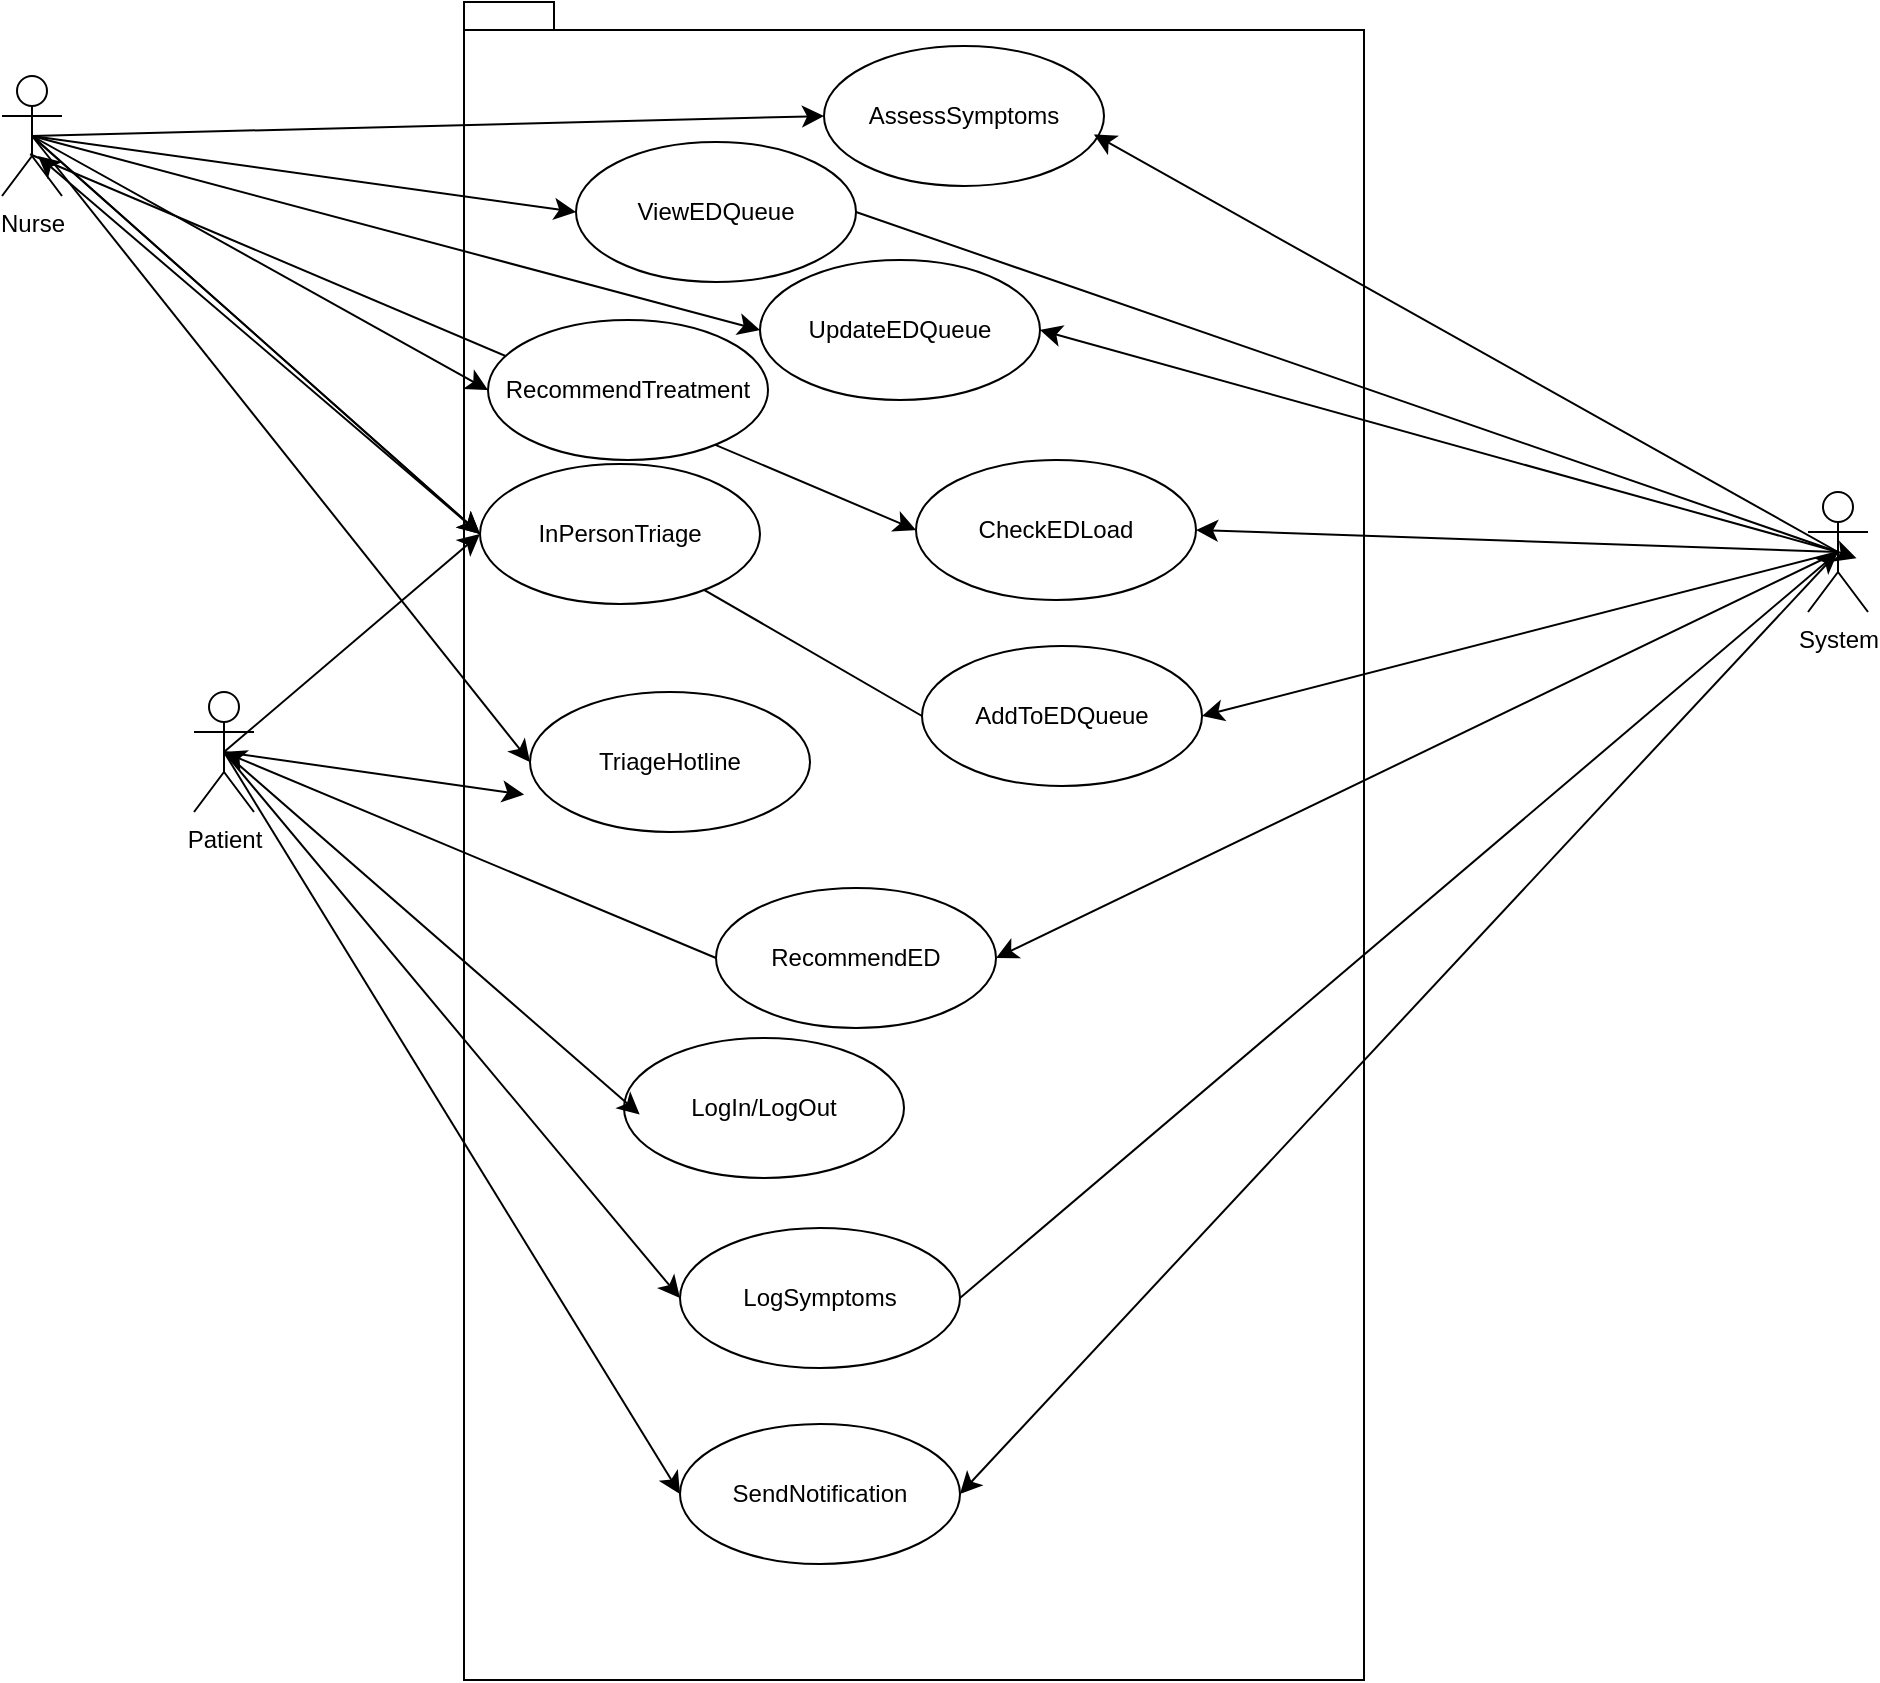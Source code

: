 <mxfile version="24.7.13">
  <diagram name="Page-1" id="twDvhtgVF-Ve9I6iekdA">
    <mxGraphModel dx="978" dy="741" grid="0" gridSize="10" guides="1" tooltips="1" connect="1" arrows="1" fold="1" page="0" pageScale="1" pageWidth="850" pageHeight="1100" math="0" shadow="0">
      <root>
        <mxCell id="0" />
        <mxCell id="1" parent="0" />
        <mxCell id="4P_DZhee5pJh1wVSsmIm-3" value="" style="shape=folder;fontStyle=1;spacingTop=10;tabWidth=40;tabHeight=14;tabPosition=left;html=1;whiteSpace=wrap;" vertex="1" parent="1">
          <mxGeometry x="119" y="32" width="450" height="839" as="geometry" />
        </mxCell>
        <mxCell id="4P_DZhee5pJh1wVSsmIm-39" style="edgeStyle=none;curved=1;rounded=0;orthogonalLoop=1;jettySize=auto;html=1;exitX=0.5;exitY=0.5;exitDx=0;exitDy=0;exitPerimeter=0;entryX=0;entryY=0.5;entryDx=0;entryDy=0;fontSize=12;startSize=8;endSize=8;" edge="1" parent="1" source="4P_DZhee5pJh1wVSsmIm-7" target="4P_DZhee5pJh1wVSsmIm-14">
          <mxGeometry relative="1" as="geometry" />
        </mxCell>
        <mxCell id="4P_DZhee5pJh1wVSsmIm-42" style="edgeStyle=none;curved=1;rounded=0;orthogonalLoop=1;jettySize=auto;html=1;exitX=0.5;exitY=0.5;exitDx=0;exitDy=0;exitPerimeter=0;entryX=0;entryY=0.5;entryDx=0;entryDy=0;fontSize=12;startSize=8;endSize=8;" edge="1" parent="1" source="4P_DZhee5pJh1wVSsmIm-7" target="4P_DZhee5pJh1wVSsmIm-27">
          <mxGeometry relative="1" as="geometry" />
        </mxCell>
        <mxCell id="4P_DZhee5pJh1wVSsmIm-58" style="edgeStyle=none;curved=1;rounded=0;orthogonalLoop=1;jettySize=auto;html=1;exitX=0.5;exitY=0.5;exitDx=0;exitDy=0;exitPerimeter=0;entryX=0;entryY=0.5;entryDx=0;entryDy=0;fontSize=12;startSize=8;endSize=8;" edge="1" parent="1" source="4P_DZhee5pJh1wVSsmIm-7" target="4P_DZhee5pJh1wVSsmIm-23">
          <mxGeometry relative="1" as="geometry" />
        </mxCell>
        <mxCell id="4P_DZhee5pJh1wVSsmIm-7" value="Patient&lt;div&gt;&lt;br&gt;&lt;/div&gt;" style="shape=umlActor;verticalLabelPosition=bottom;verticalAlign=top;html=1;" vertex="1" parent="1">
          <mxGeometry x="-16" y="377" width="30" height="60" as="geometry" />
        </mxCell>
        <mxCell id="4P_DZhee5pJh1wVSsmIm-41" style="edgeStyle=none;curved=1;rounded=0;orthogonalLoop=1;jettySize=auto;html=1;exitX=0.5;exitY=0.5;exitDx=0;exitDy=0;exitPerimeter=0;entryX=0;entryY=0.5;entryDx=0;entryDy=0;fontSize=12;startSize=8;endSize=8;" edge="1" parent="1" source="4P_DZhee5pJh1wVSsmIm-8" target="4P_DZhee5pJh1wVSsmIm-27">
          <mxGeometry relative="1" as="geometry" />
        </mxCell>
        <mxCell id="4P_DZhee5pJh1wVSsmIm-43" style="edgeStyle=none;curved=1;rounded=0;orthogonalLoop=1;jettySize=auto;html=1;exitX=0.467;exitY=0.652;exitDx=0;exitDy=0;exitPerimeter=0;entryX=0;entryY=0.5;entryDx=0;entryDy=0;fontSize=12;startSize=8;endSize=8;" edge="1" parent="1" source="4P_DZhee5pJh1wVSsmIm-8" target="4P_DZhee5pJh1wVSsmIm-20">
          <mxGeometry relative="1" as="geometry" />
        </mxCell>
        <mxCell id="4P_DZhee5pJh1wVSsmIm-46" style="edgeStyle=none;curved=1;rounded=0;orthogonalLoop=1;jettySize=auto;html=1;exitX=0.5;exitY=0.5;exitDx=0;exitDy=0;exitPerimeter=0;entryX=0;entryY=0.5;entryDx=0;entryDy=0;fontSize=12;startSize=8;endSize=8;" edge="1" parent="1" source="4P_DZhee5pJh1wVSsmIm-8" target="4P_DZhee5pJh1wVSsmIm-28">
          <mxGeometry relative="1" as="geometry" />
        </mxCell>
        <mxCell id="4P_DZhee5pJh1wVSsmIm-47" style="edgeStyle=none;curved=1;rounded=0;orthogonalLoop=1;jettySize=auto;html=1;exitX=0.5;exitY=0.5;exitDx=0;exitDy=0;exitPerimeter=0;entryX=0;entryY=0.5;entryDx=0;entryDy=0;fontSize=12;startSize=8;endSize=8;" edge="1" parent="1" source="4P_DZhee5pJh1wVSsmIm-8" target="4P_DZhee5pJh1wVSsmIm-24">
          <mxGeometry relative="1" as="geometry" />
        </mxCell>
        <mxCell id="4P_DZhee5pJh1wVSsmIm-48" style="edgeStyle=none;curved=1;rounded=0;orthogonalLoop=1;jettySize=auto;html=1;exitX=0.5;exitY=0.5;exitDx=0;exitDy=0;exitPerimeter=0;entryX=0;entryY=0.5;entryDx=0;entryDy=0;fontSize=12;startSize=8;endSize=8;" edge="1" parent="1" source="4P_DZhee5pJh1wVSsmIm-8" target="4P_DZhee5pJh1wVSsmIm-19">
          <mxGeometry relative="1" as="geometry" />
        </mxCell>
        <mxCell id="4P_DZhee5pJh1wVSsmIm-50" style="edgeStyle=none;curved=1;rounded=0;orthogonalLoop=1;jettySize=auto;html=1;exitX=0.5;exitY=0.5;exitDx=0;exitDy=0;exitPerimeter=0;entryX=0;entryY=0.5;entryDx=0;entryDy=0;fontSize=12;startSize=8;endSize=8;" edge="1" parent="1" source="4P_DZhee5pJh1wVSsmIm-8" target="4P_DZhee5pJh1wVSsmIm-22">
          <mxGeometry relative="1" as="geometry" />
        </mxCell>
        <mxCell id="4P_DZhee5pJh1wVSsmIm-51" style="edgeStyle=none;curved=1;rounded=0;orthogonalLoop=1;jettySize=auto;html=1;exitX=0.5;exitY=0.5;exitDx=0;exitDy=0;exitPerimeter=0;entryX=0;entryY=0.5;entryDx=0;entryDy=0;fontSize=12;startSize=8;endSize=8;" edge="1" parent="1" source="4P_DZhee5pJh1wVSsmIm-8" target="4P_DZhee5pJh1wVSsmIm-18">
          <mxGeometry relative="1" as="geometry" />
        </mxCell>
        <mxCell id="4P_DZhee5pJh1wVSsmIm-8" value="Nurse&lt;div&gt;&lt;br&gt;&lt;div&gt;&lt;br&gt;&lt;/div&gt;&lt;/div&gt;" style="shape=umlActor;verticalLabelPosition=bottom;verticalAlign=top;html=1;" vertex="1" parent="1">
          <mxGeometry x="-112" y="69" width="30" height="60" as="geometry" />
        </mxCell>
        <mxCell id="4P_DZhee5pJh1wVSsmIm-40" style="edgeStyle=none;curved=1;rounded=0;orthogonalLoop=1;jettySize=auto;html=1;exitX=0.5;exitY=0.5;exitDx=0;exitDy=0;exitPerimeter=0;entryX=1;entryY=0.5;entryDx=0;entryDy=0;fontSize=12;startSize=8;endSize=8;" edge="1" parent="1" source="4P_DZhee5pJh1wVSsmIm-9" target="4P_DZhee5pJh1wVSsmIm-21">
          <mxGeometry relative="1" as="geometry" />
        </mxCell>
        <mxCell id="4P_DZhee5pJh1wVSsmIm-44" style="edgeStyle=none;curved=1;rounded=0;orthogonalLoop=1;jettySize=auto;html=1;exitX=0.5;exitY=0.5;exitDx=0;exitDy=0;exitPerimeter=0;entryX=1;entryY=0.5;entryDx=0;entryDy=0;fontSize=12;startSize=8;endSize=8;" edge="1" parent="1" source="4P_DZhee5pJh1wVSsmIm-9" target="4P_DZhee5pJh1wVSsmIm-20">
          <mxGeometry relative="1" as="geometry" />
        </mxCell>
        <mxCell id="4P_DZhee5pJh1wVSsmIm-45" style="edgeStyle=none;curved=1;rounded=0;orthogonalLoop=1;jettySize=auto;html=1;exitX=0.5;exitY=0.5;exitDx=0;exitDy=0;exitPerimeter=0;entryX=1;entryY=0.5;entryDx=0;entryDy=0;fontSize=12;startSize=8;endSize=8;" edge="1" parent="1" source="4P_DZhee5pJh1wVSsmIm-9" target="4P_DZhee5pJh1wVSsmIm-29">
          <mxGeometry relative="1" as="geometry" />
        </mxCell>
        <mxCell id="4P_DZhee5pJh1wVSsmIm-49" style="edgeStyle=none;curved=1;rounded=0;orthogonalLoop=1;jettySize=auto;html=1;exitX=0.5;exitY=0.5;exitDx=0;exitDy=0;exitPerimeter=0;entryX=1;entryY=0.5;entryDx=0;entryDy=0;fontSize=12;startSize=8;endSize=8;" edge="1" parent="1" source="4P_DZhee5pJh1wVSsmIm-9" target="4P_DZhee5pJh1wVSsmIm-22">
          <mxGeometry relative="1" as="geometry" />
        </mxCell>
        <mxCell id="4P_DZhee5pJh1wVSsmIm-57" style="edgeStyle=none;curved=1;rounded=0;orthogonalLoop=1;jettySize=auto;html=1;exitX=0.5;exitY=0.5;exitDx=0;exitDy=0;exitPerimeter=0;entryX=1;entryY=0.5;entryDx=0;entryDy=0;fontSize=12;startSize=8;endSize=8;" edge="1" parent="1" source="4P_DZhee5pJh1wVSsmIm-9" target="4P_DZhee5pJh1wVSsmIm-23">
          <mxGeometry relative="1" as="geometry" />
        </mxCell>
        <mxCell id="4P_DZhee5pJh1wVSsmIm-9" value="&lt;div&gt;&lt;div&gt;System&lt;/div&gt;&lt;/div&gt;" style="shape=umlActor;verticalLabelPosition=bottom;verticalAlign=top;html=1;" vertex="1" parent="1">
          <mxGeometry x="791" y="277" width="30" height="60" as="geometry" />
        </mxCell>
        <mxCell id="4P_DZhee5pJh1wVSsmIm-12" value="LogIn/LogOut" style="ellipse;whiteSpace=wrap;html=1;" vertex="1" parent="1">
          <mxGeometry x="199" y="550" width="140" height="70" as="geometry" />
        </mxCell>
        <mxCell id="4P_DZhee5pJh1wVSsmIm-14" value="LogSymptoms" style="ellipse;whiteSpace=wrap;html=1;" vertex="1" parent="1">
          <mxGeometry x="227" y="645" width="140" height="70" as="geometry" />
        </mxCell>
        <mxCell id="4P_DZhee5pJh1wVSsmIm-18" value="AssessSymptoms" style="ellipse;whiteSpace=wrap;html=1;" vertex="1" parent="1">
          <mxGeometry x="299" y="54" width="140" height="70" as="geometry" />
        </mxCell>
        <mxCell id="4P_DZhee5pJh1wVSsmIm-19" value="RecommendTreatment" style="ellipse;whiteSpace=wrap;html=1;" vertex="1" parent="1">
          <mxGeometry x="131" y="191" width="140" height="70" as="geometry" />
        </mxCell>
        <mxCell id="4P_DZhee5pJh1wVSsmIm-20" value="CheckEDLoad" style="ellipse;whiteSpace=wrap;html=1;" vertex="1" parent="1">
          <mxGeometry x="345" y="261" width="140" height="70" as="geometry" />
        </mxCell>
        <mxCell id="4P_DZhee5pJh1wVSsmIm-21" value="AddToEDQueue" style="ellipse;whiteSpace=wrap;html=1;" vertex="1" parent="1">
          <mxGeometry x="348" y="354" width="140" height="70" as="geometry" />
        </mxCell>
        <mxCell id="4P_DZhee5pJh1wVSsmIm-22" value="UpdateEDQueue" style="ellipse;whiteSpace=wrap;html=1;" vertex="1" parent="1">
          <mxGeometry x="267" y="161" width="140" height="70" as="geometry" />
        </mxCell>
        <mxCell id="4P_DZhee5pJh1wVSsmIm-23" value="SendNotification" style="ellipse;whiteSpace=wrap;html=1;" vertex="1" parent="1">
          <mxGeometry x="227" y="743" width="140" height="70" as="geometry" />
        </mxCell>
        <mxCell id="4P_DZhee5pJh1wVSsmIm-24" value="ViewEDQueue" style="ellipse;whiteSpace=wrap;html=1;" vertex="1" parent="1">
          <mxGeometry x="175" y="102" width="140" height="70" as="geometry" />
        </mxCell>
        <mxCell id="4P_DZhee5pJh1wVSsmIm-25" style="edgeStyle=none;curved=1;rounded=0;orthogonalLoop=1;jettySize=auto;html=1;exitX=0.5;exitY=0;exitDx=0;exitDy=0;fontSize=12;startSize=8;endSize=8;" edge="1" parent="1" source="4P_DZhee5pJh1wVSsmIm-22" target="4P_DZhee5pJh1wVSsmIm-22">
          <mxGeometry relative="1" as="geometry" />
        </mxCell>
        <mxCell id="4P_DZhee5pJh1wVSsmIm-28" value="TriageHotline" style="ellipse;whiteSpace=wrap;html=1;" vertex="1" parent="1">
          <mxGeometry x="152" y="377" width="140" height="70" as="geometry" />
        </mxCell>
        <mxCell id="4P_DZhee5pJh1wVSsmIm-29" value="RecommendED" style="ellipse;whiteSpace=wrap;html=1;" vertex="1" parent="1">
          <mxGeometry x="245" y="475" width="140" height="70" as="geometry" />
        </mxCell>
        <mxCell id="4P_DZhee5pJh1wVSsmIm-30" style="edgeStyle=none;curved=1;rounded=0;orthogonalLoop=1;jettySize=auto;html=1;exitX=0.5;exitY=0.5;exitDx=0;exitDy=0;exitPerimeter=0;entryX=0.056;entryY=0.546;entryDx=0;entryDy=0;entryPerimeter=0;fontSize=12;startSize=8;endSize=8;" edge="1" parent="1" source="4P_DZhee5pJh1wVSsmIm-7" target="4P_DZhee5pJh1wVSsmIm-12">
          <mxGeometry relative="1" as="geometry" />
        </mxCell>
        <mxCell id="4P_DZhee5pJh1wVSsmIm-52" style="edgeStyle=none;curved=1;rounded=0;orthogonalLoop=1;jettySize=auto;html=1;exitX=0.5;exitY=0.5;exitDx=0;exitDy=0;exitPerimeter=0;entryX=0.964;entryY=0.632;entryDx=0;entryDy=0;entryPerimeter=0;fontSize=12;startSize=8;endSize=8;" edge="1" parent="1" source="4P_DZhee5pJh1wVSsmIm-9" target="4P_DZhee5pJh1wVSsmIm-18">
          <mxGeometry relative="1" as="geometry" />
        </mxCell>
        <mxCell id="4P_DZhee5pJh1wVSsmIm-53" value="" style="edgeStyle=none;curved=1;rounded=0;orthogonalLoop=1;jettySize=auto;html=1;exitX=0.5;exitY=0.5;exitDx=0;exitDy=0;exitPerimeter=0;entryX=0;entryY=0.5;entryDx=0;entryDy=0;fontSize=12;startSize=8;endSize=8;" edge="1" parent="1" source="4P_DZhee5pJh1wVSsmIm-8" target="4P_DZhee5pJh1wVSsmIm-27">
          <mxGeometry relative="1" as="geometry">
            <mxPoint x="-1" y="98" as="sourcePoint" />
            <mxPoint x="283" y="260" as="targetPoint" />
          </mxGeometry>
        </mxCell>
        <mxCell id="4P_DZhee5pJh1wVSsmIm-55" style="edgeStyle=none;curved=1;rounded=0;orthogonalLoop=1;jettySize=auto;html=1;exitX=0.5;exitY=0.5;exitDx=0;exitDy=0;exitPerimeter=0;entryX=-0.021;entryY=0.733;entryDx=0;entryDy=0;entryPerimeter=0;fontSize=12;startSize=8;endSize=8;" edge="1" parent="1" source="4P_DZhee5pJh1wVSsmIm-7" target="4P_DZhee5pJh1wVSsmIm-28">
          <mxGeometry relative="1" as="geometry" />
        </mxCell>
        <mxCell id="4P_DZhee5pJh1wVSsmIm-56" style="edgeStyle=none;curved=1;rounded=0;orthogonalLoop=1;jettySize=auto;html=1;exitX=1;exitY=0.5;exitDx=0;exitDy=0;entryX=0.809;entryY=0.553;entryDx=0;entryDy=0;entryPerimeter=0;fontSize=12;startSize=8;endSize=8;" edge="1" parent="1" source="4P_DZhee5pJh1wVSsmIm-24" target="4P_DZhee5pJh1wVSsmIm-9">
          <mxGeometry relative="1" as="geometry" />
        </mxCell>
        <mxCell id="4P_DZhee5pJh1wVSsmIm-59" style="edgeStyle=none;curved=1;rounded=0;orthogonalLoop=1;jettySize=auto;html=1;exitX=0;exitY=0.5;exitDx=0;exitDy=0;entryX=0.6;entryY=0.667;entryDx=0;entryDy=0;entryPerimeter=0;fontSize=12;startSize=8;endSize=8;" edge="1" parent="1" source="4P_DZhee5pJh1wVSsmIm-27" target="4P_DZhee5pJh1wVSsmIm-8">
          <mxGeometry relative="1" as="geometry" />
        </mxCell>
        <mxCell id="4P_DZhee5pJh1wVSsmIm-60" value="" style="edgeStyle=none;curved=1;rounded=0;orthogonalLoop=1;jettySize=auto;html=1;exitX=0;exitY=0.5;exitDx=0;exitDy=0;entryX=0.6;entryY=0.667;entryDx=0;entryDy=0;entryPerimeter=0;fontSize=12;startSize=8;endSize=8;" edge="1" parent="1" source="4P_DZhee5pJh1wVSsmIm-21" target="4P_DZhee5pJh1wVSsmIm-27">
          <mxGeometry relative="1" as="geometry">
            <mxPoint x="246" y="331" as="sourcePoint" />
            <mxPoint x="-94" y="109" as="targetPoint" />
          </mxGeometry>
        </mxCell>
        <mxCell id="4P_DZhee5pJh1wVSsmIm-27" value="InPersonTriage" style="ellipse;whiteSpace=wrap;html=1;" vertex="1" parent="1">
          <mxGeometry x="127" y="263" width="140" height="70" as="geometry" />
        </mxCell>
        <mxCell id="4P_DZhee5pJh1wVSsmIm-62" style="edgeStyle=none;curved=1;rounded=0;orthogonalLoop=1;jettySize=auto;html=1;exitX=0;exitY=0.5;exitDx=0;exitDy=0;entryX=0.5;entryY=0.5;entryDx=0;entryDy=0;entryPerimeter=0;fontSize=12;startSize=8;endSize=8;" edge="1" parent="1" source="4P_DZhee5pJh1wVSsmIm-29" target="4P_DZhee5pJh1wVSsmIm-7">
          <mxGeometry relative="1" as="geometry" />
        </mxCell>
        <mxCell id="4P_DZhee5pJh1wVSsmIm-63" style="edgeStyle=none;curved=1;rounded=0;orthogonalLoop=1;jettySize=auto;html=1;exitX=1;exitY=0.5;exitDx=0;exitDy=0;entryX=0.5;entryY=0.5;entryDx=0;entryDy=0;entryPerimeter=0;fontSize=12;startSize=8;endSize=8;" edge="1" parent="1" source="4P_DZhee5pJh1wVSsmIm-14" target="4P_DZhee5pJh1wVSsmIm-9">
          <mxGeometry relative="1" as="geometry" />
        </mxCell>
      </root>
    </mxGraphModel>
  </diagram>
</mxfile>
